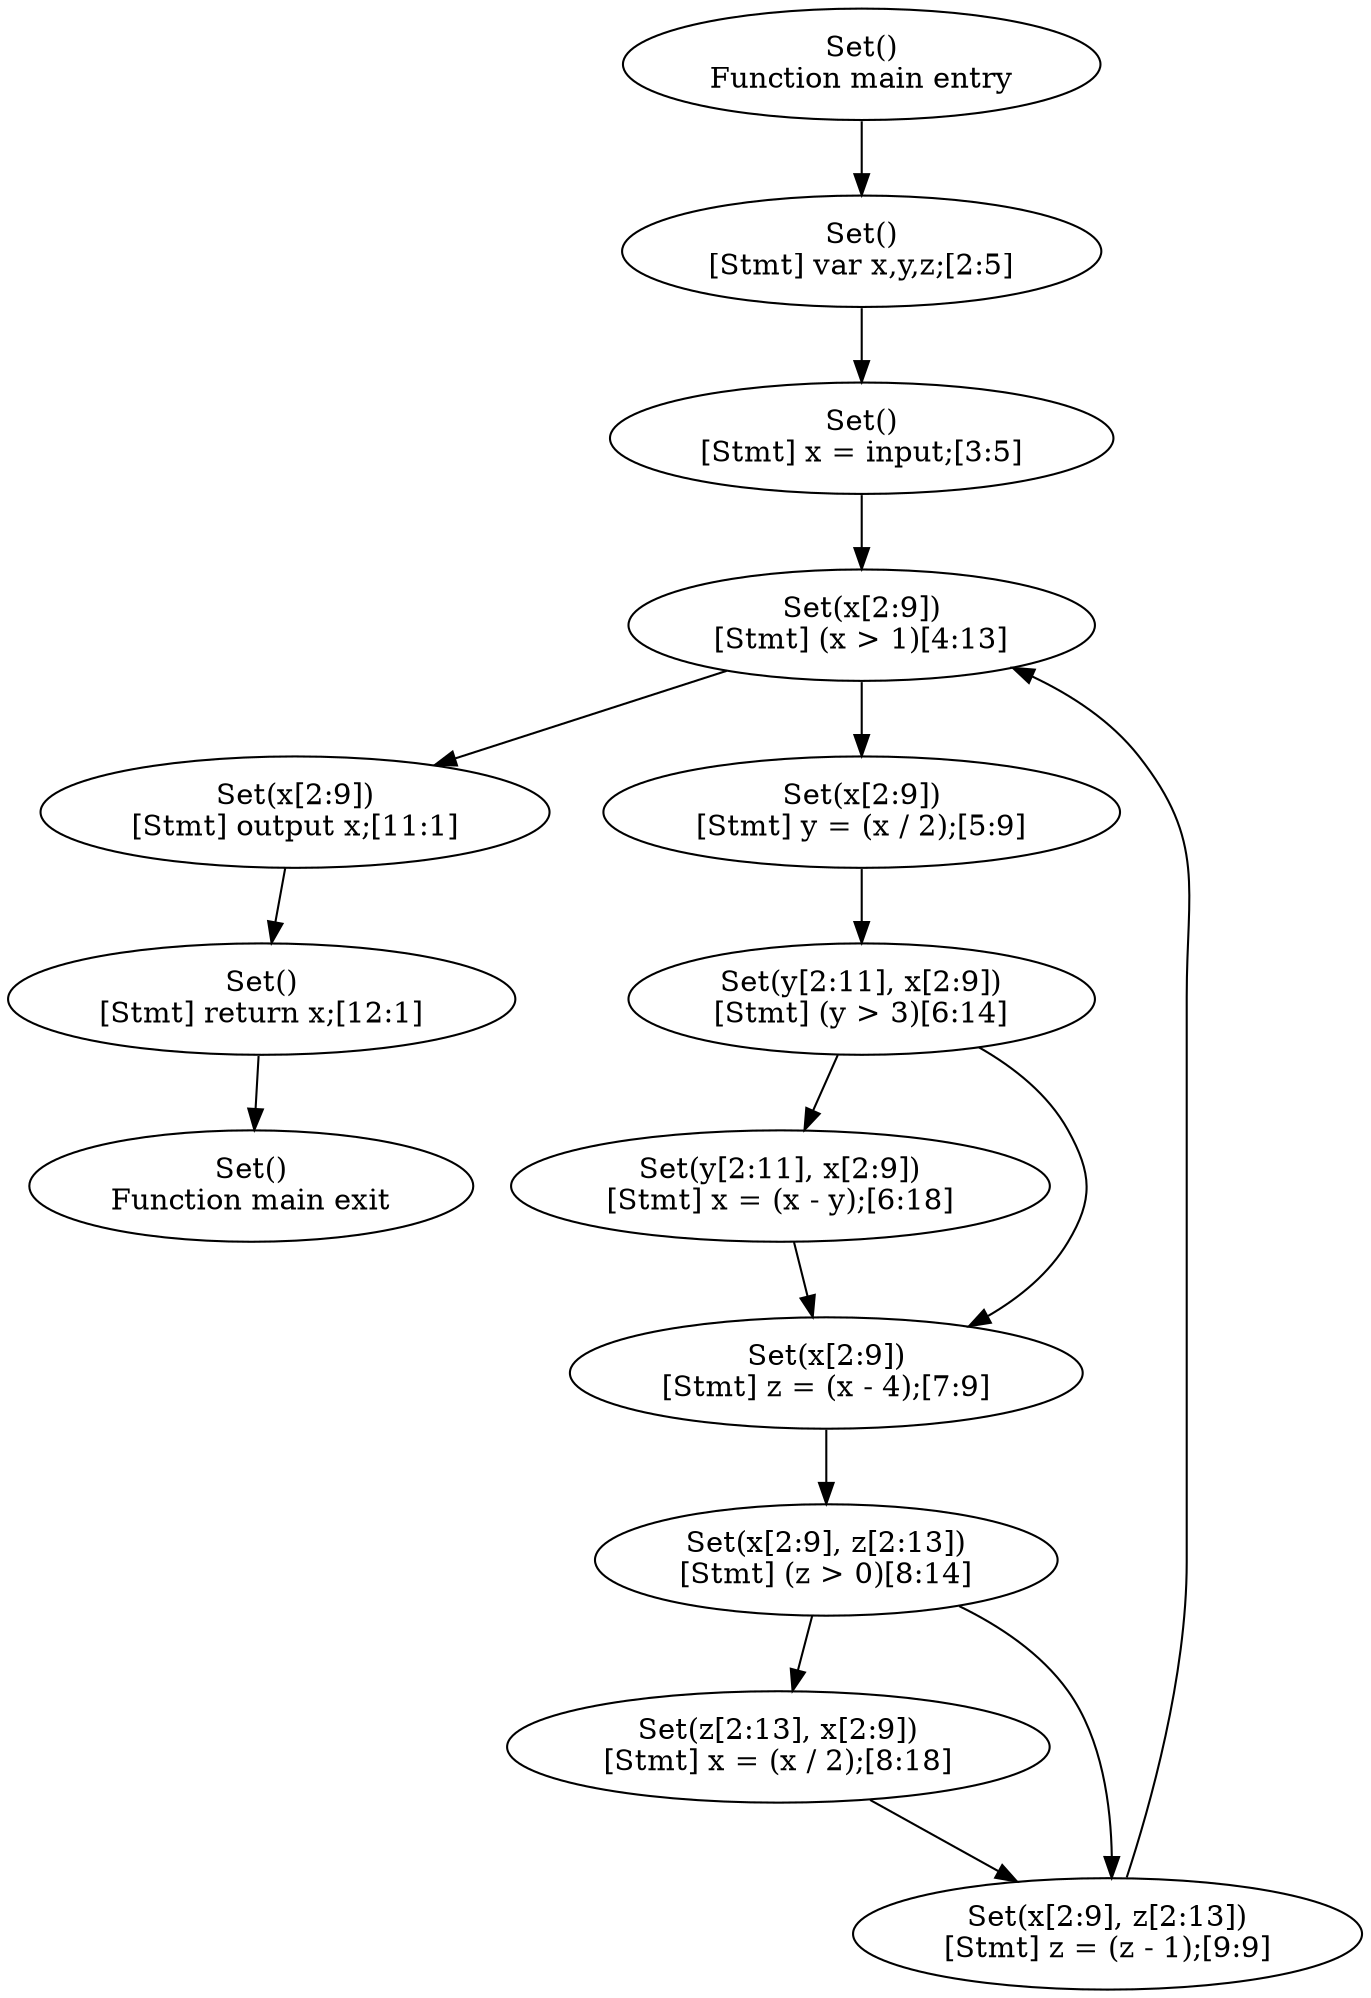 digraph CFG{entry1_1[label="Set()\nFunction main entry"]
exit1_1[label="Set()\nFunction main exit"]
real13_4[label="Set(x[2:9])\n[Stmt] (x \> 1)[4:13]"]
real14_6[label="Set(y[2:11], x[2:9])\n[Stmt] (y \> 3)[6:14]"]
real14_8[label="Set(x[2:9], z[2:13])\n[Stmt] (z \> 0)[8:14]"]
real18_6[label="Set(y[2:11], x[2:9])\n[Stmt] x = (x - y);[6:18]"]
real18_8[label="Set(z[2:13], x[2:9])\n[Stmt] x = (x / 2);[8:18]"]
real1_11[label="Set(x[2:9])\n[Stmt] output x;[11:1]"]
real1_12[label="Set()\n[Stmt] return x;[12:1]"]
real5_2[label="Set()\n[Stmt] var x,y,z;[2:5]"]
real5_3[label="Set()\n[Stmt] x = input;[3:5]"]
real9_5[label="Set(x[2:9])\n[Stmt] y = (x / 2);[5:9]"]
real9_7[label="Set(x[2:9])\n[Stmt] z = (x - 4);[7:9]"]
real9_9[label="Set(x[2:9], z[2:13])\n[Stmt] z = (z - 1);[9:9]"]
entry1_1 -> real5_2[label=""]
real13_4 -> real1_11[label=""]
real13_4 -> real9_5[label=""]
real14_6 -> real18_6[label=""]
real14_6 -> real9_7[label=""]
real14_8 -> real18_8[label=""]
real14_8 -> real9_9[label=""]
real18_6 -> real9_7[label=""]
real18_8 -> real9_9[label=""]
real1_11 -> real1_12[label=""]
real1_12 -> exit1_1[label=""]
real5_2 -> real5_3[label=""]
real5_3 -> real13_4[label=""]
real9_5 -> real14_6[label=""]
real9_7 -> real14_8[label=""]
real9_9 -> real13_4[label=""]
}